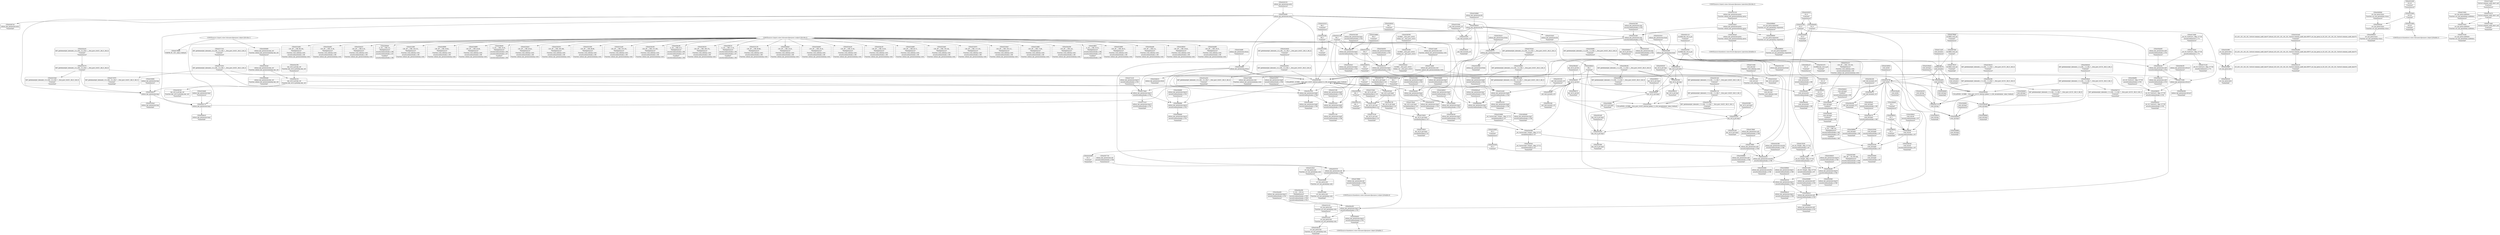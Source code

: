 digraph {
	CE0x454cac0 [shape=record,shape=Mrecord,label="{CE0x454cac0|i64*_getelementptr_inbounds_(_6_x_i64_,_6_x_i64_*___llvm_gcov_ctr421,_i64_0,_i64_0)|*Constant*|*SummSource*}"]
	CE0x45556a0 [shape=record,shape=Mrecord,label="{CE0x45556a0|128:_i8*,_:_CRE_104,112_|*MultipleSource*|Function::cred_sid&Arg::cred::|security/selinux/hooks.c,196|Function::selinux_key_permission&Arg::cred::}"]
	CE0x456ac30 [shape=record,shape=Mrecord,label="{CE0x456ac30|selinux_key_permission:call3|security/selinux/hooks.c,5791|*SummSink*}"]
	CE0x455c970 [shape=record,shape=Mrecord,label="{CE0x455c970|selinux_key_permission:tmp8|security/selinux/hooks.c,5786|*SummSource*}"]
	CE0x457acf0 [shape=record,shape=Mrecord,label="{CE0x457acf0|cred_sid:entry|*SummSource*}"]
	CE0x45757a0 [shape=record,shape=Mrecord,label="{CE0x45757a0|i64*_getelementptr_inbounds_(_6_x_i64_,_6_x_i64_*___llvm_gcov_ctr421,_i64_0,_i64_5)|*Constant*|*SummSource*}"]
	CE0x4592f40 [shape=record,shape=Mrecord,label="{CE0x4592f40|key_ref_to_ptr:tmp}"]
	CE0x4534dd0 [shape=record,shape=Mrecord,label="{CE0x4534dd0|selinux_key_permission:tmp1|*SummSource*}"]
	CE0x45923d0 [shape=record,shape=Mrecord,label="{CE0x45923d0|_call_void_mcount()_#3|*SummSink*}"]
	CE0x4569340 [shape=record,shape=Mrecord,label="{CE0x4569340|avc_has_perm:tclass|Function::avc_has_perm&Arg::tclass::}"]
	CE0x4575be0 [shape=record,shape=Mrecord,label="{CE0x4575be0|selinux_key_permission:tmp13|security/selinux/hooks.c,5792}"]
	CE0x4574af0 [shape=record,shape=Mrecord,label="{CE0x4574af0|%struct.common_audit_data*_null|*Constant*|*SummSink*}"]
	CE0x457d2f0 [shape=record,shape=Mrecord,label="{CE0x457d2f0|_ret_i32_%tmp6,_!dbg_!27716|security/selinux/hooks.c,197|*SummSink*}"]
	CE0x4554f60 [shape=record,shape=Mrecord,label="{CE0x4554f60|128:_i8*,_:_CRE_72,80_|*MultipleSource*|Function::cred_sid&Arg::cred::|security/selinux/hooks.c,196|Function::selinux_key_permission&Arg::cred::}"]
	CE0x4544e00 [shape=record,shape=Mrecord,label="{CE0x4544e00|i32_0|*Constant*|*SummSink*}"]
	CE0x456ea10 [shape=record,shape=Mrecord,label="{CE0x456ea10|i32_22|*Constant*|*SummSource*}"]
	CE0x456b9f0 [shape=record,shape=Mrecord,label="{CE0x456b9f0|selinux_key_permission:tmp14|security/selinux/hooks.c,5792|*SummSource*}"]
	CE0x4564550 [shape=record,shape=Mrecord,label="{CE0x4564550|key_ref_to_ptr:entry}"]
	CE0x457f660 [shape=record,shape=Mrecord,label="{CE0x457f660|selinux_key_permission:call1|security/selinux/hooks.c,5788}"]
	CE0x457c040 [shape=record,shape=Mrecord,label="{CE0x457c040|cred_sid:cred|Function::cred_sid&Arg::cred::|*SummSource*}"]
	CE0x453fb70 [shape=record,shape=Mrecord,label="{CE0x453fb70|selinux_key_permission:tmp2|security/selinux/hooks.c,5783}"]
	CE0x45342e0 [shape=record,shape=Mrecord,label="{CE0x45342e0|key_ref_to_ptr:entry|*SummSink*}"]
	CE0x4564fd0 [shape=record,shape=Mrecord,label="{CE0x4564fd0|i64*_getelementptr_inbounds_(_2_x_i64_,_2_x_i64_*___llvm_gcov_ctr422,_i64_0,_i64_0)|*Constant*|*SummSource*}"]
	CE0x456a5a0 [shape=record,shape=Mrecord,label="{CE0x456a5a0|selinux_key_permission:call3|security/selinux/hooks.c,5791}"]
	CE0x454e290 [shape=record,shape=Mrecord,label="{CE0x454e290|128:_i8*,_:_CRE_4,8_|*MultipleSource*|Function::cred_sid&Arg::cred::|security/selinux/hooks.c,196|Function::selinux_key_permission&Arg::cred::}"]
	CE0x45489c0 [shape=record,shape=Mrecord,label="{CE0x45489c0|selinux_key_permission:tmp5|security/selinux/hooks.c,5783|*SummSource*}"]
	CE0x456b980 [shape=record,shape=Mrecord,label="{CE0x456b980|selinux_key_permission:tmp14|security/selinux/hooks.c,5792}"]
	CE0x454ffc0 [shape=record,shape=Mrecord,label="{CE0x454ffc0|4:_i32,_:_CRE_20,24_|*MultipleSource*|security/selinux/hooks.c,196|security/selinux/hooks.c,197|*LoadInst*|security/selinux/hooks.c,196}"]
	CE0x454c220 [shape=record,shape=Mrecord,label="{CE0x454c220|key_ref_to_ptr:key_ref|Function::key_ref_to_ptr&Arg::key_ref::}"]
	CE0x45693b0 [shape=record,shape=Mrecord,label="{CE0x45693b0|avc_has_perm:tclass|Function::avc_has_perm&Arg::tclass::|*SummSource*}"]
	CE0x4552bb0 [shape=record,shape=Mrecord,label="{CE0x4552bb0|i16_43|*Constant*}"]
	CE0x45596a0 [shape=record,shape=Mrecord,label="{CE0x45596a0|i64*_getelementptr_inbounds_(_2_x_i64_,_2_x_i64_*___llvm_gcov_ctr131,_i64_0,_i64_1)|*Constant*}"]
	CE0x4552d00 [shape=record,shape=Mrecord,label="{CE0x4552d00|i16_43|*Constant*|*SummSink*}"]
	CE0x4542f50 [shape=record,shape=Mrecord,label="{CE0x4542f50|GLOBAL:key_ref_to_ptr|*Constant*}"]
	"CONST[source:1(input),value:2(dynamic)][purpose:{subject}][SrcIdx:3]"
	CE0x4541f40 [shape=record,shape=Mrecord,label="{CE0x4541f40|i32_0|*Constant*}"]
	CE0x455d060 [shape=record,shape=Mrecord,label="{CE0x455d060|i32_5|*Constant*|*SummSource*}"]
	CE0x4548540 [shape=record,shape=Mrecord,label="{CE0x4548540|cred_sid:sid|security/selinux/hooks.c,197|*SummSink*}"]
	CE0x4554860 [shape=record,shape=Mrecord,label="{CE0x4554860|128:_i8*,_:_CRE_48,52_|*MultipleSource*|Function::cred_sid&Arg::cred::|security/selinux/hooks.c,196|Function::selinux_key_permission&Arg::cred::}"]
	CE0x4546a80 [shape=record,shape=Mrecord,label="{CE0x4546a80|selinux_key_permission:tmp10|security/selinux/hooks.c,5789}"]
	CE0x453fac0 [shape=record,shape=Mrecord,label="{CE0x453fac0|selinux_key_permission:perm|Function::selinux_key_permission&Arg::perm::}"]
	CE0x456ea80 [shape=record,shape=Mrecord,label="{CE0x456ea80|128:_i8*,_:_CRE_0,4_|*MultipleSource*|Function::cred_sid&Arg::cred::|security/selinux/hooks.c,196|Function::selinux_key_permission&Arg::cred::}"]
	CE0x4542ba0 [shape=record,shape=Mrecord,label="{CE0x4542ba0|GLOBAL:__llvm_gcov_ctr421|Global_var:__llvm_gcov_ctr421|*SummSink*}"]
	CE0x45422b0 [shape=record,shape=Mrecord,label="{CE0x45422b0|selinux_key_permission:cmp|security/selinux/hooks.c,5783|*SummSource*}"]
	CE0x4542360 [shape=record,shape=Mrecord,label="{CE0x4542360|COLLAPSED:_GCMRE___llvm_gcov_ctr421_internal_global_6_x_i64_zeroinitializer:_elem_0:default:}"]
	CE0x454f020 [shape=record,shape=Mrecord,label="{CE0x454f020|128:_i8*,_:_CRE_36,40_|*MultipleSource*|Function::cred_sid&Arg::cred::|security/selinux/hooks.c,196|Function::selinux_key_permission&Arg::cred::}"]
	CE0x454ed90 [shape=record,shape=Mrecord,label="{CE0x454ed90|128:_i8*,_:_CRE_28,32_|*MultipleSource*|Function::cred_sid&Arg::cred::|security/selinux/hooks.c,196|Function::selinux_key_permission&Arg::cred::}"]
	CE0x4575320 [shape=record,shape=Mrecord,label="{CE0x4575320|i64*_getelementptr_inbounds_(_6_x_i64_,_6_x_i64_*___llvm_gcov_ctr421,_i64_0,_i64_5)|*Constant*}"]
	CE0x456d4b0 [shape=record,shape=Mrecord,label="{CE0x456d4b0|cred_sid:tmp1|*SummSink*}"]
	CE0x45554d0 [shape=record,shape=Mrecord,label="{CE0x45554d0|128:_i8*,_:_CRE_96,104_|*MultipleSource*|Function::cred_sid&Arg::cred::|security/selinux/hooks.c,196|Function::selinux_key_permission&Arg::cred::}"]
	CE0x4547de0 [shape=record,shape=Mrecord,label="{CE0x4547de0|i64*_getelementptr_inbounds_(_6_x_i64_,_6_x_i64_*___llvm_gcov_ctr421,_i64_0,_i64_0)|*Constant*|*SummSink*}"]
	CE0x4569850 [shape=record,shape=Mrecord,label="{CE0x4569850|avc_has_perm:requested|Function::avc_has_perm&Arg::requested::|*SummSink*}"]
	CE0x4545580 [shape=record,shape=Mrecord,label="{CE0x4545580|selinux_key_permission:security|security/selinux/hooks.c,5789|*SummSource*}"]
	CE0x4570820 [shape=record,shape=Mrecord,label="{CE0x4570820|key_ref_to_ptr:tmp5|include/linux/key.h,116|*SummSink*}"]
	CE0x4535570 [shape=record,shape=Mrecord,label="{CE0x4535570|i64*_getelementptr_inbounds_(_6_x_i64_,_6_x_i64_*___llvm_gcov_ctr421,_i64_0,_i64_0)|*Constant*}"]
	CE0x454e410 [shape=record,shape=Mrecord,label="{CE0x454e410|128:_i8*,_:_CRE_8,16_|*MultipleSource*|Function::cred_sid&Arg::cred::|security/selinux/hooks.c,196|Function::selinux_key_permission&Arg::cred::}"]
	CE0x458fc80 [shape=record,shape=Mrecord,label="{CE0x458fc80|4:_i32,_:_CRE_0,4_|*MultipleSource*|security/selinux/hooks.c,196|security/selinux/hooks.c,197|*LoadInst*|security/selinux/hooks.c,196}"]
	CE0x45920a0 [shape=record,shape=Mrecord,label="{CE0x45920a0|_call_void_mcount()_#3}"]
	CE0x457c0b0 [shape=record,shape=Mrecord,label="{CE0x457c0b0|cred_sid:cred|Function::cred_sid&Arg::cred::|*SummSink*}"]
	CE0x45750d0 [shape=record,shape=Mrecord,label="{CE0x45750d0|_ret_i32_%retval.0,_!dbg_!27728|security/selinux/avc.c,775|*SummSource*}"]
	CE0x45676e0 [shape=record,shape=Mrecord,label="{CE0x45676e0|GLOBAL:cred_sid|*Constant*}"]
	CE0x4556ad0 [shape=record,shape=Mrecord,label="{CE0x4556ad0|cred_sid:bb|*SummSink*}"]
	CE0x455d160 [shape=record,shape=Mrecord,label="{CE0x455d160|i32_5|*Constant*}"]
	CE0x45424c0 [shape=record,shape=Mrecord,label="{CE0x45424c0|selinux_key_permission:cmp|security/selinux/hooks.c,5783|*SummSink*}"]
	CE0x4555c10 [shape=record,shape=Mrecord,label="{CE0x4555c10|128:_i8*,_:_CRE_128,136_|*MultipleSource*|Function::cred_sid&Arg::cred::|security/selinux/hooks.c,196|Function::selinux_key_permission&Arg::cred::}"]
	"CONST[source:0(mediator),value:0(static)][purpose:{operation}][SnkIdx:3]"
	CE0x4590d70 [shape=record,shape=Mrecord,label="{CE0x4590d70|i64*_getelementptr_inbounds_(_2_x_i64_,_2_x_i64_*___llvm_gcov_ctr422,_i64_0,_i64_0)|*Constant*|*SummSink*}"]
	CE0x4569a10 [shape=record,shape=Mrecord,label="{CE0x4569a10|selinux_key_permission:tmp11|security/selinux/hooks.c,5789|*SummSink*}"]
	CE0x4570340 [shape=record,shape=Mrecord,label="{CE0x4570340|key_ref_to_ptr:and|include/linux/key.h,116}"]
	CE0x4569420 [shape=record,shape=Mrecord,label="{CE0x4569420|avc_has_perm:tclass|Function::avc_has_perm&Arg::tclass::|*SummSink*}"]
	CE0x458e6f0 [shape=record,shape=Mrecord,label="{CE0x458e6f0|cred_sid:tmp4|*LoadInst*|security/selinux/hooks.c,196}"]
	CE0x456f420 [shape=record,shape=Mrecord,label="{CE0x456f420|cred_sid:tmp|*SummSink*}"]
	"CONST[source:1(input),value:2(dynamic)][purpose:{object}][SrcIdx:1]"
	CE0x457f530 [shape=record,shape=Mrecord,label="{CE0x457f530|_ret_i32_%tmp6,_!dbg_!27716|security/selinux/hooks.c,197|*SummSource*}"]
	CE0x456ce80 [shape=record,shape=Mrecord,label="{CE0x456ce80|cred_sid:tmp1}"]
	CE0x4550400 [shape=record,shape=Mrecord,label="{CE0x4550400|cred_sid:tmp6|security/selinux/hooks.c,197|*SummSink*}"]
	CE0x45407a0 [shape=record,shape=Mrecord,label="{CE0x45407a0|selinux_key_permission:entry|*SummSink*}"]
	CE0x457add0 [shape=record,shape=Mrecord,label="{CE0x457add0|selinux_key_permission:cred|Function::selinux_key_permission&Arg::cred::}"]
	CE0x45343a0 [shape=record,shape=Mrecord,label="{CE0x45343a0|selinux_key_permission:key_ref|Function::selinux_key_permission&Arg::key_ref::}"]
	CE0x4545ae0 [shape=record,shape=Mrecord,label="{CE0x4545ae0|i32_(i32,_i32,_i16,_i32,_%struct.common_audit_data*)*_bitcast_(i32_(i32,_i32,_i16,_i32,_%struct.common_audit_data.495*)*_avc_has_perm_to_i32_(i32,_i32,_i16,_i32,_%struct.common_audit_data*)*)|*Constant*|*SummSource*}"]
	CE0x4555fb0 [shape=record,shape=Mrecord,label="{CE0x4555fb0|128:_i8*,_:_CRE_144,152_|*MultipleSource*|Function::cred_sid&Arg::cred::|security/selinux/hooks.c,196|Function::selinux_key_permission&Arg::cred::}"]
	CE0x4569fe0 [shape=record,shape=Mrecord,label="{CE0x4569fe0|selinux_key_permission:sid2|security/selinux/hooks.c,5791|*SummSink*}"]
	CE0x4590b70 [shape=record,shape=Mrecord,label="{CE0x4590b70|key_ref_to_ptr:bb|*SummSink*}"]
	CE0x454f090 [shape=record,shape=Mrecord,label="{CE0x454f090|128:_i8*,_:_CRE_56,64_|*MultipleSource*|Function::cred_sid&Arg::cred::|security/selinux/hooks.c,196|Function::selinux_key_permission&Arg::cred::}"]
	CE0x591a620 [shape=record,shape=Mrecord,label="{CE0x591a620|i64*_getelementptr_inbounds_(_6_x_i64_,_6_x_i64_*___llvm_gcov_ctr421,_i64_0,_i64_4)|*Constant*|*SummSink*}"]
	CE0x45354c0 [shape=record,shape=Mrecord,label="{CE0x45354c0|selinux_key_permission:bb|*SummSink*}"]
	CE0x4591590 [shape=record,shape=Mrecord,label="{CE0x4591590|i64*_getelementptr_inbounds_(_2_x_i64_,_2_x_i64_*___llvm_gcov_ctr422,_i64_0,_i64_1)|*Constant*|*SummSink*}"]
	CE0x45594e0 [shape=record,shape=Mrecord,label="{CE0x45594e0|cred_sid:tmp1|*SummSource*}"]
	CE0x4579b70 [shape=record,shape=Mrecord,label="{CE0x4579b70|GLOBAL:cred_sid|*Constant*|*SummSink*}"]
	CE0x4567670 [shape=record,shape=Mrecord,label="{CE0x4567670|selinux_key_permission:call|security/selinux/hooks.c,5786}"]
	CE0x4534b10 [shape=record,shape=Mrecord,label="{CE0x4534b10|selinux_key_permission:tmp}"]
	CE0x4540aa0 [shape=record,shape=Mrecord,label="{CE0x4540aa0|selinux_key_permission:perm|Function::selinux_key_permission&Arg::perm::|*SummSink*}"]
	CE0x4569600 [shape=record,shape=Mrecord,label="{CE0x4569600|avc_has_perm:requested|Function::avc_has_perm&Arg::requested::}"]
	CE0x4554690 [shape=record,shape=Mrecord,label="{CE0x4554690|128:_i8*,_:_CRE_44,48_|*MultipleSource*|Function::cred_sid&Arg::cred::|security/selinux/hooks.c,196|Function::selinux_key_permission&Arg::cred::}"]
	CE0x4551d70 [shape=record,shape=Mrecord,label="{CE0x4551d70|i64_0|*Constant*}"]
	CE0x45528c0 [shape=record,shape=Mrecord,label="{CE0x45528c0|avc_has_perm:ssid|Function::avc_has_perm&Arg::ssid::|*SummSource*}"]
	CE0x454c0b0 [shape=record,shape=Mrecord,label="{CE0x454c0b0|_ret_%struct.key*_%tmp5,_!dbg_!27715|include/linux/key.h,116}"]
	CE0x456a400 [shape=record,shape=Mrecord,label="{CE0x456a400|selinux_key_permission:tmp12|security/selinux/hooks.c,5791|*SummSource*}"]
	CE0x454fe40 [shape=record,shape=Mrecord,label="{CE0x454fe40|4:_i32,_:_CRE_16,20_|*MultipleSource*|security/selinux/hooks.c,196|security/selinux/hooks.c,197|*LoadInst*|security/selinux/hooks.c,196}"]
	CE0x454e570 [shape=record,shape=Mrecord,label="{CE0x454e570|cred_sid:tmp5|security/selinux/hooks.c,196}"]
	CE0x4552c90 [shape=record,shape=Mrecord,label="{CE0x4552c90|i16_43|*Constant*|*SummSource*}"]
	CE0x457f6d0 [shape=record,shape=Mrecord,label="{CE0x457f6d0|selinux_key_permission:call1|security/selinux/hooks.c,5788|*SummSource*}"]
	CE0x4570bd0 [shape=record,shape=Mrecord,label="{CE0x4570bd0|VOIDTB_TE:_CE2:_elem_0:default:}"]
	CE0x4561d70 [shape=record,shape=Mrecord,label="{CE0x4561d70|GLOBAL:key_ref_to_ptr|*Constant*|*SummSink*}"]
	CE0x4546b50 [shape=record,shape=Mrecord,label="{CE0x4546b50|selinux_key_permission:tmp10|security/selinux/hooks.c,5789|*SummSource*}"]
	CE0x4541ff0 [shape=record,shape=Mrecord,label="{CE0x4541ff0|selinux_key_permission:if.end}"]
	CE0x453c440 [shape=record,shape=Mrecord,label="{CE0x453c440|selinux_key_permission:tmp6|security/selinux/hooks.c,5784}"]
	CE0x45927f0 [shape=record,shape=Mrecord,label="{CE0x45927f0|key_ref_to_ptr:tmp4|include/linux/key.h,116|*SummSink*}"]
	CE0x4591f90 [shape=record,shape=Mrecord,label="{CE0x4591f90|key_ref_to_ptr:tmp3|*SummSink*}"]
	CE0x454dbf0 [shape=record,shape=Mrecord,label="{CE0x454dbf0|selinux_key_permission:tmp3|security/selinux/hooks.c,5783|*SummSink*}"]
	CE0x456bbb0 [shape=record,shape=Mrecord,label="{CE0x456bbb0|selinux_key_permission:tmp14|security/selinux/hooks.c,5792|*SummSink*}"]
	CE0x456e340 [shape=record,shape=Mrecord,label="{CE0x456e340|_call_void_mcount()_#3|*SummSink*}"]
	CE0x45442b0 [shape=record,shape=Mrecord,label="{CE0x45442b0|COLLAPSED:_GCMRE___llvm_gcov_ctr131_internal_global_2_x_i64_zeroinitializer:_elem_0:default:}"]
	CE0x4556790 [shape=record,shape=Mrecord,label="{CE0x4556790|cred_sid:bb}"]
	CE0x4556350 [shape=record,shape=Mrecord,label="{CE0x4556350|128:_i8*,_:_CRE_160,168_|*MultipleSource*|Function::cred_sid&Arg::cred::|security/selinux/hooks.c,196|Function::selinux_key_permission&Arg::cred::}"]
	CE0x4545940 [shape=record,shape=Mrecord,label="{CE0x4545940|selinux_key_permission:tmp10|security/selinux/hooks.c,5789|*SummSink*}"]
	CE0x4535360 [shape=record,shape=Mrecord,label="{CE0x4535360|_call_void_mcount()_#3|*SummSource*}"]
	CE0x4575970 [shape=record,shape=Mrecord,label="{CE0x4575970|i64*_getelementptr_inbounds_(_6_x_i64_,_6_x_i64_*___llvm_gcov_ctr421,_i64_0,_i64_5)|*Constant*|*SummSink*}"]
	CE0x4591ef0 [shape=record,shape=Mrecord,label="{CE0x4591ef0|key_ref_to_ptr:tmp3|*SummSource*}"]
	CE0x4552e70 [shape=record,shape=Mrecord,label="{CE0x4552e70|%struct.common_audit_data*_null|*Constant*}"]
	CE0x4575c50 [shape=record,shape=Mrecord,label="{CE0x4575c50|selinux_key_permission:tmp13|security/selinux/hooks.c,5792|*SummSource*}"]
	CE0x4544110 [shape=record,shape=Mrecord,label="{CE0x4544110|i64*_getelementptr_inbounds_(_2_x_i64_,_2_x_i64_*___llvm_gcov_ctr131,_i64_0,_i64_0)|*Constant*|*SummSink*}"]
	CE0x456d5e0 [shape=record,shape=Mrecord,label="{CE0x456d5e0|i64*_getelementptr_inbounds_(_2_x_i64_,_2_x_i64_*___llvm_gcov_ctr131,_i64_0,_i64_1)|*Constant*|*SummSource*}"]
	CE0x453fa10 [shape=record,shape=Mrecord,label="{CE0x453fa10|selinux_key_permission:if.then|*SummSource*}"]
	CE0x4567750 [shape=record,shape=Mrecord,label="{CE0x4567750|selinux_key_permission:call|security/selinux/hooks.c,5786|*SummSource*}"]
	CE0x45544c0 [shape=record,shape=Mrecord,label="{CE0x45544c0|128:_i8*,_:_CRE_40,44_|*MultipleSource*|Function::cred_sid&Arg::cred::|security/selinux/hooks.c,196|Function::selinux_key_permission&Arg::cred::}"]
	CE0x4552c20 [shape=record,shape=Mrecord,label="{CE0x4552c20|avc_has_perm:tsid|Function::avc_has_perm&Arg::tsid::|*SummSource*}"]
	CE0x458f5a0 [shape=record,shape=Mrecord,label="{CE0x458f5a0|cred_sid:tmp5|security/selinux/hooks.c,196|*SummSource*}"]
	CE0x4550300 [shape=record,shape=Mrecord,label="{CE0x4550300|cred_sid:tmp6|security/selinux/hooks.c,197|*SummSource*}"]
	CE0x458ea90 [shape=record,shape=Mrecord,label="{CE0x458ea90|cred_sid:tmp4|*LoadInst*|security/selinux/hooks.c,196|*SummSink*}"]
	CE0x4542620 [shape=record,shape=Mrecord,label="{CE0x4542620|i32_0|*Constant*|*SummSource*}"]
	CE0x454dc60 [shape=record,shape=Mrecord,label="{CE0x454dc60|selinux_key_permission:tmp4|security/selinux/hooks.c,5783}"]
	CE0x456ddc0 [shape=record,shape=Mrecord,label="{CE0x456ddc0|cred_sid:tmp3}"]
	CE0x4545480 [shape=record,shape=Mrecord,label="{CE0x4545480|i32_5|*Constant*|*SummSink*}"]
	CE0x456db40 [shape=record,shape=Mrecord,label="{CE0x456db40|cred_sid:tmp2|*SummSource*}"]
	CE0x4545bf0 [shape=record,shape=Mrecord,label="{CE0x4545bf0|avc_has_perm:entry}"]
	CE0x4540e10 [shape=record,shape=Mrecord,label="{CE0x4540e10|selinux_key_permission:tmp1|*SummSink*}"]
	CE0x456d1f0 [shape=record,shape=Mrecord,label="{CE0x456d1f0|selinux_key_permission:retval.0|*SummSource*}"]
	CE0x456eaf0 [shape=record,shape=Mrecord,label="{CE0x456eaf0|cred_sid:security|security/selinux/hooks.c,196}"]
	CE0x456ad60 [shape=record,shape=Mrecord,label="{CE0x456ad60|i32_(i32,_i32,_i16,_i32,_%struct.common_audit_data*)*_bitcast_(i32_(i32,_i32,_i16,_i32,_%struct.common_audit_data.495*)*_avc_has_perm_to_i32_(i32,_i32,_i16,_i32,_%struct.common_audit_data*)*)|*Constant*}"]
	CE0x458e8c0 [shape=record,shape=Mrecord,label="{CE0x458e8c0|cred_sid:tmp4|*LoadInst*|security/selinux/hooks.c,196|*SummSource*}"]
	CE0x454d250 [shape=record,shape=Mrecord,label="{CE0x454d250|selinux_key_permission:tmp4|security/selinux/hooks.c,5783|*SummSink*}"]
	CE0x5bf44d0 [shape=record,shape=Mrecord,label="{CE0x5bf44d0|selinux_key_permission:tmp7|security/selinux/hooks.c,5784|*SummSink*}"]
	CE0x453c520 [shape=record,shape=Mrecord,label="{CE0x453c520|selinux_key_permission:tmp6|security/selinux/hooks.c,5784|*SummSink*}"]
	CE0x45412e0 [shape=record,shape=Mrecord,label="{CE0x45412e0|i64_1|*Constant*}"]
	CE0x4578960 [shape=record,shape=Mrecord,label="{CE0x4578960|selinux_key_permission:call|security/selinux/hooks.c,5786|*SummSink*}"]
	CE0x45913e0 [shape=record,shape=Mrecord,label="{CE0x45913e0|i64*_getelementptr_inbounds_(_2_x_i64_,_2_x_i64_*___llvm_gcov_ctr422,_i64_0,_i64_1)|*Constant*|*SummSource*}"]
	CE0x456d710 [shape=record,shape=Mrecord,label="{CE0x456d710|i64*_getelementptr_inbounds_(_2_x_i64_,_2_x_i64_*___llvm_gcov_ctr131,_i64_0,_i64_1)|*Constant*|*SummSink*}"]
	CE0x4545410 [shape=record,shape=Mrecord,label="{CE0x4545410|selinux_key_permission:security|security/selinux/hooks.c,5789}"]
	CE0x4591990 [shape=record,shape=Mrecord,label="{CE0x4591990|key_ref_to_ptr:tmp2|*SummSource*}"]
	CE0x4569df0 [shape=record,shape=Mrecord,label="{CE0x4569df0|selinux_key_permission:sid2|security/selinux/hooks.c,5791|*SummSource*}"]
	CE0x4555300 [shape=record,shape=Mrecord,label="{CE0x4555300|128:_i8*,_:_CRE_88,89_|*MultipleSource*|Function::cred_sid&Arg::cred::|security/selinux/hooks.c,196|Function::selinux_key_permission&Arg::cred::}"]
	CE0x453ddf0 [shape=record,shape=Mrecord,label="{CE0x453ddf0|selinux_key_permission:return|*SummSource*}"]
	CE0x4592fb0 [shape=record,shape=Mrecord,label="{CE0x4592fb0|COLLAPSED:_GCMRE___llvm_gcov_ctr422_internal_global_2_x_i64_zeroinitializer:_elem_0:default:}"]
	CE0x453fe30 [shape=record,shape=Mrecord,label="{CE0x453fe30|_call_void_mcount()_#3|*SummSink*}"]
	CE0x4552a20 [shape=record,shape=Mrecord,label="{CE0x4552a20|avc_has_perm:tsid|Function::avc_has_perm&Arg::tsid::}"]
	CE0x456ebe0 [shape=record,shape=Mrecord,label="{CE0x456ebe0|cred_sid:security|security/selinux/hooks.c,196|*SummSource*}"]
	CE0x45765a0 [shape=record,shape=Mrecord,label="{CE0x45765a0|i64*_getelementptr_inbounds_(_6_x_i64_,_6_x_i64_*___llvm_gcov_ctr421,_i64_0,_i64_3)|*Constant*|*SummSource*}"]
	CE0x4555a40 [shape=record,shape=Mrecord,label="{CE0x4555a40|128:_i8*,_:_CRE_120,128_|*MultipleSource*|Function::cred_sid&Arg::cred::|security/selinux/hooks.c,196|Function::selinux_key_permission&Arg::cred::}"]
	CE0x4540170 [shape=record,shape=Mrecord,label="{CE0x4540170|selinux_key_permission:if.then}"]
	CE0x4590a00 [shape=record,shape=Mrecord,label="{CE0x4590a00|key_ref_to_ptr:bb|*SummSource*}"]
	CE0x455a540 [shape=record,shape=Mrecord,label="{CE0x455a540|i64*_getelementptr_inbounds_(_6_x_i64_,_6_x_i64_*___llvm_gcov_ctr421,_i64_0,_i64_3)|*Constant*|*SummSink*}"]
	CE0x4552fe0 [shape=record,shape=Mrecord,label="{CE0x4552fe0|selinux_key_permission:tmp4|security/selinux/hooks.c,5783|*SummSource*}"]
	CE0x4545a70 [shape=record,shape=Mrecord,label="{CE0x4545a70|i32_(i32,_i32,_i16,_i32,_%struct.common_audit_data*)*_bitcast_(i32_(i32,_i32,_i16,_i32,_%struct.common_audit_data.495*)*_avc_has_perm_to_i32_(i32,_i32,_i16,_i32,_%struct.common_audit_data*)*)|*Constant*|*SummSink*}"]
	CE0x4567b60 [shape=record,shape=Mrecord,label="{CE0x4567b60|200:_i8*,_:_CR_200,208_|*MultipleSource*|security/selinux/hooks.c,5788|security/selinux/hooks.c,5789}"]
	CE0x4556180 [shape=record,shape=Mrecord,label="{CE0x4556180|128:_i8*,_:_CRE_152,160_|*MultipleSource*|Function::cred_sid&Arg::cred::|security/selinux/hooks.c,196|Function::selinux_key_permission&Arg::cred::}"]
	CE0x456a280 [shape=record,shape=Mrecord,label="{CE0x456a280|0:_i32,_:_CR_0,4_|*MultipleSource*|security/selinux/hooks.c,5789|security/selinux/hooks.c,5789|security/selinux/hooks.c,5791}"]
	CE0x3e2e0a0 [shape=record,shape=Mrecord,label="{CE0x3e2e0a0|i64*_getelementptr_inbounds_(_6_x_i64_,_6_x_i64_*___llvm_gcov_ctr421,_i64_0,_i64_4)|*Constant*|*SummSource*}"]
	CE0x4560460 [shape=record,shape=Mrecord,label="{CE0x4560460|selinux_key_permission:key_ref|Function::selinux_key_permission&Arg::key_ref::|*SummSource*}"]
	CE0x4590ea0 [shape=record,shape=Mrecord,label="{CE0x4590ea0|key_ref_to_ptr:tmp1}"]
	CE0x4547c90 [shape=record,shape=Mrecord,label="{CE0x4547c90|selinux_key_permission:tmp9|security/selinux/hooks.c,5786|*SummSource*}"]
	CE0x4593020 [shape=record,shape=Mrecord,label="{CE0x4593020|key_ref_to_ptr:tmp|*SummSource*}"]
	CE0x454f1b0 [shape=record,shape=Mrecord,label="{CE0x454f1b0|_ret_%struct.key*_%tmp5,_!dbg_!27715|include/linux/key.h,116|*SummSink*}"]
	CE0x458ec90 [shape=record,shape=Mrecord,label="{CE0x458ec90|4:_i32,_:_CRE_8,12_|*MultipleSource*|security/selinux/hooks.c,196|security/selinux/hooks.c,197|*LoadInst*|security/selinux/hooks.c,196}"]
	CE0x458fdc0 [shape=record,shape=Mrecord,label="{CE0x458fdc0|cred_sid:sid|security/selinux/hooks.c,197|*SummSource*}"]
	"CONST[source:0(mediator),value:2(dynamic)][purpose:{object}][SnkIdx:1]"
	CE0x457ad60 [shape=record,shape=Mrecord,label="{CE0x457ad60|cred_sid:entry|*SummSink*}"]
	CE0x4592900 [shape=record,shape=Mrecord,label="{CE0x4592900|i64_-2|*Constant*}"]
	CE0x4574a80 [shape=record,shape=Mrecord,label="{CE0x4574a80|%struct.common_audit_data*_null|*Constant*|*SummSource*}"]
	CE0x4551100 [shape=record,shape=Mrecord,label="{CE0x4551100|selinux_key_permission:tmp9|security/selinux/hooks.c,5786|*SummSink*}"]
	CE0x457bf60 [shape=record,shape=Mrecord,label="{CE0x457bf60|selinux_key_permission:cred|Function::selinux_key_permission&Arg::cred::|*SummSink*}"]
	CE0x455fd40 [shape=record,shape=Mrecord,label="{CE0x455fd40|avc_has_perm:ssid|Function::avc_has_perm&Arg::ssid::}"]
	CE0x45646c0 [shape=record,shape=Mrecord,label="{CE0x45646c0|key_ref_to_ptr:entry|*SummSource*}"]
	CE0x458f6b0 [shape=record,shape=Mrecord,label="{CE0x458f6b0|cred_sid:tmp5|security/selinux/hooks.c,196|*SummSink*}"]
	CE0x4542c10 [shape=record,shape=Mrecord,label="{CE0x4542c10|selinux_key_permission:tmp3|security/selinux/hooks.c,5783}"]
	CE0x4556950 [shape=record,shape=Mrecord,label="{CE0x4556950|cred_sid:bb|*SummSource*}"]
	CE0x4556520 [shape=record,shape=Mrecord,label="{CE0x4556520|128:_i8*,_:_CRE_168,176_|*MultipleSource*|Function::cred_sid&Arg::cred::|security/selinux/hooks.c,196|Function::selinux_key_permission&Arg::cred::}"]
	CE0x4591120 [shape=record,shape=Mrecord,label="{CE0x4591120|i64*_getelementptr_inbounds_(_2_x_i64_,_2_x_i64_*___llvm_gcov_ctr422,_i64_0,_i64_1)|*Constant*}"]
	CE0x45696e0 [shape=record,shape=Mrecord,label="{CE0x45696e0|avc_has_perm:requested|Function::avc_has_perm&Arg::requested::|*SummSource*}"]
	CE0x458f220 [shape=record,shape=Mrecord,label="{CE0x458f220|4:_i32,_:_CRE_12,16_|*MultipleSource*|security/selinux/hooks.c,196|security/selinux/hooks.c,197|*LoadInst*|security/selinux/hooks.c,196}"]
	CE0x4574f30 [shape=record,shape=Mrecord,label="{CE0x4574f30|avc_has_perm:auditdata|Function::avc_has_perm&Arg::auditdata::|*SummSource*}"]
	CE0x64b0940 [shape=record,shape=Mrecord,label="{CE0x64b0940|selinux_key_permission:tmp7|security/selinux/hooks.c,5784}"]
	CE0x4540590 [shape=record,shape=Mrecord,label="{CE0x4540590|GLOBAL:__llvm_gcov_ctr421|Global_var:__llvm_gcov_ctr421|*SummSource*}"]
	CE0x4545660 [shape=record,shape=Mrecord,label="{CE0x4545660|selinux_key_permission:security|security/selinux/hooks.c,5789|*SummSink*}"]
	CE0x458fcf0 [shape=record,shape=Mrecord,label="{CE0x458fcf0|cred_sid:sid|security/selinux/hooks.c,197}"]
	CE0x591a700 [shape=record,shape=Mrecord,label="{CE0x591a700|selinux_key_permission:tmp8|security/selinux/hooks.c,5786}"]
	CE0x45604d0 [shape=record,shape=Mrecord,label="{CE0x45604d0|selinux_key_permission:key_ref|Function::selinux_key_permission&Arg::key_ref::|*SummSink*}"]
	CE0x4534880 [shape=record,shape=Mrecord,label="{CE0x4534880|i64_0|*Constant*|*SummSource*}"]
	CE0x4575cc0 [shape=record,shape=Mrecord,label="{CE0x4575cc0|selinux_key_permission:tmp13|security/selinux/hooks.c,5792|*SummSink*}"]
	CE0x4590f80 [shape=record,shape=Mrecord,label="{CE0x4590f80|key_ref_to_ptr:tmp1|*SummSink*}"]
	CE0x4555130 [shape=record,shape=Mrecord,label="{CE0x4555130|128:_i8*,_:_CRE_80,88_|*MultipleSource*|Function::cred_sid&Arg::cred::|security/selinux/hooks.c,196|Function::selinux_key_permission&Arg::cred::}"]
	CE0x45349b0 [shape=record,shape=Mrecord,label="{CE0x45349b0|selinux_key_permission:bb|*SummSource*}"]
	CE0x454e8a0 [shape=record,shape=Mrecord,label="{CE0x454e8a0|128:_i8*,_:_CRE_16,20_|*MultipleSource*|Function::cred_sid&Arg::cred::|security/selinux/hooks.c,196|Function::selinux_key_permission&Arg::cred::}"]
	CE0x454e030 [shape=record,shape=Mrecord,label="{CE0x454e030|selinux_key_permission:tmp3|security/selinux/hooks.c,5783|*SummSource*}"]
	CE0x454f140 [shape=record,shape=Mrecord,label="{CE0x454f140|key_ref_to_ptr:key_ref|Function::key_ref_to_ptr&Arg::key_ref::|*SummSink*}"]
	CE0x458fb20 [shape=record,shape=Mrecord,label="{CE0x458fb20|i32_1|*Constant*|*SummSink*}"]
	CE0x454eb00 [shape=record,shape=Mrecord,label="{CE0x454eb00|128:_i8*,_:_CRE_20,24_|*MultipleSource*|Function::cred_sid&Arg::cred::|security/selinux/hooks.c,196|Function::selinux_key_permission&Arg::cred::}"]
	CE0x4559d00 [shape=record,shape=Mrecord,label="{CE0x4559d00|selinux_key_permission:tmp5|security/selinux/hooks.c,5783}"]
	CE0x45703b0 [shape=record,shape=Mrecord,label="{CE0x45703b0|key_ref_to_ptr:and|include/linux/key.h,116|*SummSource*}"]
	CE0x456e070 [shape=record,shape=Mrecord,label="{CE0x456e070|_call_void_mcount()_#3}"]
	CE0x4545170 [shape=record,shape=Mrecord,label="{CE0x4545170|selinux_key_permission:tmp1}"]
	CE0x45400c0 [shape=record,shape=Mrecord,label="{CE0x45400c0|i64_1|*Constant*|*SummSource*}"]
	CE0x458fa90 [shape=record,shape=Mrecord,label="{CE0x458fa90|i32_1|*Constant*|*SummSource*}"]
	CE0x458f920 [shape=record,shape=Mrecord,label="{CE0x458f920|i32_1|*Constant*}"]
	CE0x456e2d0 [shape=record,shape=Mrecord,label="{CE0x456e2d0|_call_void_mcount()_#3|*SummSource*}"]
	CE0x4541910 [shape=record,shape=Mrecord,label="{CE0x4541910|selinux_key_permission:if.end|*SummSource*}"]
	CE0x45352b0 [shape=record,shape=Mrecord,label="{CE0x45352b0|GLOBAL:__llvm_gcov_ctr421|Global_var:__llvm_gcov_ctr421}"]
	CE0x454c290 [shape=record,shape=Mrecord,label="{CE0x454c290|key_ref_to_ptr:key_ref|Function::key_ref_to_ptr&Arg::key_ref::|*SummSource*}"]
	CE0x457bfd0 [shape=record,shape=Mrecord,label="{CE0x457bfd0|cred_sid:cred|Function::cred_sid&Arg::cred::}"]
	CE0x4580880 [shape=record,shape=Mrecord,label="{CE0x4580880|selinux_key_permission:call1|security/selinux/hooks.c,5788|*SummSink*}"]
	CE0x4561c10 [shape=record,shape=Mrecord,label="{CE0x4561c10|GLOBAL:key_ref_to_ptr|*Constant*|*SummSource*}"]
	CE0x456e400 [shape=record,shape=Mrecord,label="{CE0x456e400|i32_0|*Constant*}"]
	"CONST[source:0(mediator),value:2(dynamic)][purpose:{object}][SnkIdx:2]"
	CE0x4547b20 [shape=record,shape=Mrecord,label="{CE0x4547b20|selinux_key_permission:tmp9|security/selinux/hooks.c,5786}"]
	CE0x4554a30 [shape=record,shape=Mrecord,label="{CE0x4554a30|128:_i8*,_:_CRE_52,56_|*MultipleSource*|Function::cred_sid&Arg::cred::|security/selinux/hooks.c,196|Function::selinux_key_permission&Arg::cred::}"]
	"CONST[source:0(mediator),value:2(dynamic)][purpose:{subject}][SnkIdx:0]"
	CE0x454ec30 [shape=record,shape=Mrecord,label="{CE0x454ec30|128:_i8*,_:_CRE_24,28_|*MultipleSource*|Function::cred_sid&Arg::cred::|security/selinux/hooks.c,196|Function::selinux_key_permission&Arg::cred::}"]
	CE0x4540b50 [shape=record,shape=Mrecord,label="{CE0x4540b50|selinux_key_permission:bb}"]
	CE0x591a690 [shape=record,shape=Mrecord,label="{CE0x591a690|selinux_key_permission:tmp8|security/selinux/hooks.c,5786|*SummSink*}"]
	CE0x456c0c0 [shape=record,shape=Mrecord,label="{CE0x456c0c0|_ret_i32_%retval.0,_!dbg_!27729|security/selinux/hooks.c,5792|*SummSink*}"]
	CE0x4535150 [shape=record,shape=Mrecord,label="{CE0x4535150|selinux_key_permission:perm|Function::selinux_key_permission&Arg::perm::|*SummSource*}"]
	CE0x45706a0 [shape=record,shape=Mrecord,label="{CE0x45706a0|key_ref_to_ptr:tmp5|include/linux/key.h,116|*SummSource*}"]
	CE0x4592330 [shape=record,shape=Mrecord,label="{CE0x4592330|_call_void_mcount()_#3|*SummSource*}"]
	CE0x454b410 [shape=record,shape=Mrecord,label="{CE0x454b410|selinux_key_permission:return|*SummSink*}"]
	CE0x64b0aa0 [shape=record,shape=Mrecord,label="{CE0x64b0aa0|selinux_key_permission:tmp7|security/selinux/hooks.c,5784|*SummSource*}"]
	CE0x4550160 [shape=record,shape=Mrecord,label="{CE0x4550160|cred_sid:tmp6|security/selinux/hooks.c,197}"]
	CE0x45350a0 [shape=record,shape=Mrecord,label="{CE0x45350a0|selinux_key_permission:tmp|*SummSink*}"]
	CE0x4570630 [shape=record,shape=Mrecord,label="{CE0x4570630|key_ref_to_ptr:tmp5|include/linux/key.h,116}"]
	CE0x4541de0 [shape=record,shape=Mrecord,label="{CE0x4541de0|selinux_key_permission:cmp|security/selinux/hooks.c,5783}"]
	CE0x4553380 [shape=record,shape=Mrecord,label="{CE0x4553380|i64_2|*Constant*|*SummSink*}"]
	CE0x4550890 [shape=record,shape=Mrecord,label="{CE0x4550890|_ret_%struct.key*_%tmp5,_!dbg_!27715|include/linux/key.h,116|*SummSource*}"]
	CE0x4552960 [shape=record,shape=Mrecord,label="{CE0x4552960|avc_has_perm:ssid|Function::avc_has_perm&Arg::ssid::|*SummSink*}"]
	CE0x456c280 [shape=record,shape=Mrecord,label="{CE0x456c280|i64*_getelementptr_inbounds_(_2_x_i64_,_2_x_i64_*___llvm_gcov_ctr131,_i64_0,_i64_0)|*Constant*}"]
	CE0x4592c20 [shape=record,shape=Mrecord,label="{CE0x4592c20|i64_-2|*Constant*|*SummSink*}"]
	CE0x4541230 [shape=record,shape=Mrecord,label="{CE0x4541230|selinux_key_permission:if.end|*SummSink*}"]
	CE0x456dad0 [shape=record,shape=Mrecord,label="{CE0x456dad0|cred_sid:tmp2}"]
	CE0x454eef0 [shape=record,shape=Mrecord,label="{CE0x454eef0|128:_i8*,_:_CRE_32,36_|*MultipleSource*|Function::cred_sid&Arg::cred::|security/selinux/hooks.c,196|Function::selinux_key_permission&Arg::cred::}"]
	CE0x4575140 [shape=record,shape=Mrecord,label="{CE0x4575140|_ret_i32_%retval.0,_!dbg_!27728|security/selinux/avc.c,775|*SummSink*}"]
	CE0x4574c40 [shape=record,shape=Mrecord,label="{CE0x4574c40|avc_has_perm:auditdata|Function::avc_has_perm&Arg::auditdata::|*SummSink*}"]
	CE0x4546330 [shape=record,shape=Mrecord,label="{CE0x4546330|selinux_key_permission:tmp11|security/selinux/hooks.c,5789}"]
	CE0x455b480 [shape=record,shape=Mrecord,label="{CE0x455b480|selinux_key_permission:entry}"]
	CE0x455be80 [shape=record,shape=Mrecord,label="{CE0x455be80|i64*_getelementptr_inbounds_(_6_x_i64_,_6_x_i64_*___llvm_gcov_ctr421,_i64_0,_i64_3)|*Constant*}"]
	CE0x456dbb0 [shape=record,shape=Mrecord,label="{CE0x456dbb0|cred_sid:tmp2|*SummSink*}"]
	CE0x456e8a0 [shape=record,shape=Mrecord,label="{CE0x456e8a0|i32_22|*Constant*|*SummSink*}"]
	CE0x4591a00 [shape=record,shape=Mrecord,label="{CE0x4591a00|key_ref_to_ptr:tmp2|*SummSink*}"]
	CE0x456a8c0 [shape=record,shape=Mrecord,label="{CE0x456a8c0|selinux_key_permission:tmp12|security/selinux/hooks.c,5791|*SummSink*}"]
	CE0x456d390 [shape=record,shape=Mrecord,label="{CE0x456d390|selinux_key_permission:retval.0|*SummSink*}"]
	CE0x4556e10 [shape=record,shape=Mrecord,label="{CE0x4556e10|i64*_getelementptr_inbounds_(_2_x_i64_,_2_x_i64_*___llvm_gcov_ctr131,_i64_0,_i64_0)|*Constant*|*SummSource*}"]
	CE0x4554d60 [shape=record,shape=Mrecord,label="{CE0x4554d60|128:_i8*,_:_CRE_64,72_|*MultipleSource*|Function::cred_sid&Arg::cred::|security/selinux/hooks.c,196|Function::selinux_key_permission&Arg::cred::}"]
	CE0x4591920 [shape=record,shape=Mrecord,label="{CE0x4591920|key_ref_to_ptr:tmp2}"]
	CE0x457aed0 [shape=record,shape=Mrecord,label="{CE0x457aed0|selinux_key_permission:cred|Function::selinux_key_permission&Arg::cred::|*SummSource*}"]
	CE0x453d440 [shape=record,shape=Mrecord,label="{CE0x453d440|selinux_key_permission:return}"]
	"CONST[source:1(input),value:2(dynamic)][purpose:{operation}][SrcIdx:2]"
	CE0x456dfb0 [shape=record,shape=Mrecord,label="{CE0x456dfb0|cred_sid:tmp3|*SummSink*}"]
	CE0x4590e10 [shape=record,shape=Mrecord,label="{CE0x4590e10|key_ref_to_ptr:tmp|*SummSink*}"]
	CE0x45426d0 [shape=record,shape=Mrecord,label="{CE0x45426d0|selinux_key_permission:if.then|*SummSink*}"]
	CE0x4574ec0 [shape=record,shape=Mrecord,label="{CE0x4574ec0|avc_has_perm:auditdata|Function::avc_has_perm&Arg::auditdata::}"]
	CE0x4542410 [shape=record,shape=Mrecord,label="{CE0x4542410|i64_2|*Constant*|*SummSource*}"]
	CE0x456a2f0 [shape=record,shape=Mrecord,label="{CE0x456a2f0|selinux_key_permission:tmp12|security/selinux/hooks.c,5791}"]
	CE0x4569940 [shape=record,shape=Mrecord,label="{CE0x4569940|selinux_key_permission:tmp11|security/selinux/hooks.c,5789|*SummSource*}"]
	CE0x455dc20 [shape=record,shape=Mrecord,label="{CE0x455dc20|avc_has_perm:tsid|Function::avc_has_perm&Arg::tsid::|*SummSink*}"]
	CE0x45450c0 [shape=record,shape=Mrecord,label="{CE0x45450c0|selinux_key_permission:tmp2|security/selinux/hooks.c,5783|*SummSink*}"]
	CE0x4548010 [shape=record,shape=Mrecord,label="{CE0x4548010|i64_1|*Constant*|*SummSink*}"]
	CE0x4545f60 [shape=record,shape=Mrecord,label="{CE0x4545f60|avc_has_perm:entry|*SummSource*}"]
	CE0x456f4c0 [shape=record,shape=Mrecord,label="{CE0x456f4c0|i64_1|*Constant*}"]
	CE0x458ebc0 [shape=record,shape=Mrecord,label="{CE0x458ebc0|4:_i32,_:_CRE_4,8_|*MultipleSource*|security/selinux/hooks.c,196|security/selinux/hooks.c,197|*LoadInst*|security/selinux/hooks.c,196}"]
	CE0x456bf20 [shape=record,shape=Mrecord,label="{CE0x456bf20|_ret_i32_%retval.0,_!dbg_!27729|security/selinux/hooks.c,5792}"]
	CE0x456ab00 [shape=record,shape=Mrecord,label="{CE0x456ab00|selinux_key_permission:call3|security/selinux/hooks.c,5791|*SummSource*}"]
	CE0x456df40 [shape=record,shape=Mrecord,label="{CE0x456df40|cred_sid:tmp3|*SummSource*}"]
	CE0x4544320 [shape=record,shape=Mrecord,label="{CE0x4544320|cred_sid:tmp|*SummSource*}"]
	CE0x4579be0 [shape=record,shape=Mrecord,label="{CE0x4579be0|GLOBAL:cred_sid|*Constant*|*SummSource*}"]
	CE0x45700b0 [shape=record,shape=Mrecord,label="{CE0x45700b0|i64_-2|*Constant*|*SummSource*}"]
	CE0x4575560 [shape=record,shape=Mrecord,label="{CE0x4575560|selinux_key_permission:retval.0}"]
	CE0x4555de0 [shape=record,shape=Mrecord,label="{CE0x4555de0|128:_i8*,_:_CRE_136,144_|*MultipleSource*|Function::cred_sid&Arg::cred::|security/selinux/hooks.c,196|Function::selinux_key_permission&Arg::cred::}"]
	CE0x4570140 [shape=record,shape=Mrecord,label="{CE0x4570140|key_ref_to_ptr:and|include/linux/key.h,116|*SummSink*}"]
	CE0x45414f0 [shape=record,shape=Mrecord,label="{CE0x45414f0|i64_2|*Constant*}"]
	CE0x4567570 [shape=record,shape=Mrecord,label="{CE0x4567570|cred_sid:tmp}"]
	CE0x458ed50 [shape=record,shape=Mrecord,label="{CE0x458ed50|key_ref_to_ptr:bb}"]
	CE0x453f490 [shape=record,shape=Mrecord,label="{CE0x453f490|selinux_key_permission:tmp|*SummSource*}"]
	CE0x4541d30 [shape=record,shape=Mrecord,label="{CE0x4541d30|_call_void_mcount()_#3}"]
	CE0x457d280 [shape=record,shape=Mrecord,label="{CE0x457d280|_ret_i32_%tmp6,_!dbg_!27716|security/selinux/hooks.c,197}"]
	CE0x453c4b0 [shape=record,shape=Mrecord,label="{CE0x453c4b0|selinux_key_permission:tmp6|security/selinux/hooks.c,5784|*SummSource*}"]
	CE0x4555870 [shape=record,shape=Mrecord,label="{CE0x4555870|128:_i8*,_:_CRE_112,120_|*MultipleSource*|Function::cred_sid&Arg::cred::|security/selinux/hooks.c,196|Function::selinux_key_permission&Arg::cred::}"]
	CE0x456ecb0 [shape=record,shape=Mrecord,label="{CE0x456ecb0|cred_sid:security|security/selinux/hooks.c,196|*SummSink*}"]
	CE0x45924e0 [shape=record,shape=Mrecord,label="{CE0x45924e0|key_ref_to_ptr:tmp4|include/linux/key.h,116}"]
	CE0x4540970 [shape=record,shape=Mrecord,label="{CE0x4540970|i64_0|*Constant*|*SummSink*}"]
	CE0x456e7e0 [shape=record,shape=Mrecord,label="{CE0x456e7e0|i32_22|*Constant*}"]
	CE0x4569cc0 [shape=record,shape=Mrecord,label="{CE0x4569cc0|selinux_key_permission:sid2|security/selinux/hooks.c,5791}"]
	CE0x3e2e030 [shape=record,shape=Mrecord,label="{CE0x3e2e030|i64*_getelementptr_inbounds_(_6_x_i64_,_6_x_i64_*___llvm_gcov_ctr421,_i64_0,_i64_4)|*Constant*}"]
	CE0x4541440 [shape=record,shape=Mrecord,label="{CE0x4541440|selinux_key_permission:tmp2|security/selinux/hooks.c,5783|*SummSource*}"]
	CE0x4592750 [shape=record,shape=Mrecord,label="{CE0x4592750|key_ref_to_ptr:tmp4|include/linux/key.h,116|*SummSource*}"]
	CE0x456bf90 [shape=record,shape=Mrecord,label="{CE0x456bf90|_ret_i32_%retval.0,_!dbg_!27729|security/selinux/hooks.c,5792|*SummSource*}"]
	CE0x4545220 [shape=record,shape=Mrecord,label="{CE0x4545220|selinux_key_permission:entry|*SummSource*}"]
	CE0x454b540 [shape=record,shape=Mrecord,label="{CE0x454b540|selinux_key_permission:tmp5|security/selinux/hooks.c,5783|*SummSink*}"]
	CE0x4534c70 [shape=record,shape=Mrecord,label="{CE0x4534c70|cred_sid:entry}"]
	CE0x4574dc0 [shape=record,shape=Mrecord,label="{CE0x4574dc0|_ret_i32_%retval.0,_!dbg_!27728|security/selinux/avc.c,775}"]
	CE0x4590c00 [shape=record,shape=Mrecord,label="{CE0x4590c00|i64*_getelementptr_inbounds_(_2_x_i64_,_2_x_i64_*___llvm_gcov_ctr422,_i64_0,_i64_0)|*Constant*}"]
	CE0x4591d10 [shape=record,shape=Mrecord,label="{CE0x4591d10|key_ref_to_ptr:tmp3}"]
	CE0x4546240 [shape=record,shape=Mrecord,label="{CE0x4546240|avc_has_perm:entry|*SummSink*}"]
	CE0x4590f10 [shape=record,shape=Mrecord,label="{CE0x4590f10|key_ref_to_ptr:tmp1|*SummSource*}"]
	CE0x456ab00 -> CE0x456a5a0
	CE0x455d060 -> CE0x455d160
	CE0x455b480 -> CE0x4541ff0
	CE0x45414f0 -> CE0x4553380
	CE0x4535570 -> CE0x4547de0
	CE0x45412e0 -> CE0x4559d00
	CE0x45596a0 -> CE0x456d710
	CE0x4542620 -> CE0x4541f40
	CE0x453d440 -> CE0x4542360
	CE0x456e400 -> CE0x458fcf0
	CE0x4542360 -> CE0x454dc60
	CE0x4567570 -> CE0x456f420
	CE0x4546330 -> CE0x4569a10
	CE0x456eaf0 -> CE0x456ecb0
	CE0x4542c10 -> CE0x454dc60
	CE0x64b0aa0 -> CE0x64b0940
	CE0x4575320 -> CE0x4542360
	CE0x458ed50 -> CE0x4591d10
	CE0x4555c10 -> CE0x458e6f0
	CE0x457acf0 -> CE0x4534c70
	CE0x4540170 -> CE0x453c440
	CE0x4552e70 -> CE0x4574ec0
	CE0x458ebc0 -> CE0x4550160
	CE0x4540b50 -> CE0x4542c10
	CE0x458fcf0 -> CE0x4548540
	CE0x4574dc0 -> CE0x456a5a0
	CE0x4567570 -> CE0x456ce80
	CE0x4569600 -> CE0x4569850
	CE0x4552d00 -> "CONST[source:0(mediator),value:2(dynamic)][purpose:{object}][SnkIdx:2]"
	CE0x454e570 -> CE0x458f6b0
	CE0x4575be0 -> CE0x4575cc0
	CE0x4542360 -> CE0x4534b10
	CE0x453d440 -> CE0x456b980
	CE0x4592f40 -> CE0x4590e10
	CE0x4541ff0 -> CE0x4569cc0
	CE0x4556e10 -> CE0x456c280
	CE0x4540b50 -> CE0x4541de0
	CE0x453d440 -> CE0x456bf20
	CE0x456e400 -> CE0x4544e00
	CE0x456a5a0 -> CE0x4575560
	CE0x4550160 -> CE0x457d280
	CE0x4570630 -> CE0x454c0b0
	CE0x458ed50 -> CE0x454c0b0
	CE0x45442b0 -> CE0x456dad0
	CE0x45676e0 -> CE0x4534c70
	CE0x457f530 -> CE0x457d280
	CE0x4579be0 -> CE0x45676e0
	CE0x45400c0 -> CE0x45412e0
	CE0x45920a0 -> CE0x45923d0
	CE0x4542410 -> CE0x45414f0
	CE0x458e8c0 -> CE0x458e6f0
	CE0x4541de0 -> CE0x453fb70
	CE0x45412e0 -> CE0x4547b20
	CE0x4552c90 -> CE0x4552bb0
	"CONST[source:1(input),value:2(dynamic)][purpose:{subject}][SrcIdx:3]" -> CE0x4556350
	CE0x45352b0 -> CE0x4542ba0
	CE0x4542c10 -> CE0x4542360
	"CONST[source:1(input),value:2(dynamic)][purpose:{subject}][SrcIdx:3]" -> CE0x4556520
	CE0x456ddc0 -> CE0x45442b0
	CE0x45412e0 -> CE0x453fb70
	"CONST[source:1(input),value:2(dynamic)][purpose:{subject}][SrcIdx:3]" -> CE0x4554d60
	"CONST[source:1(input),value:2(dynamic)][purpose:{subject}][SrcIdx:3]" -> CE0x4555870
	CE0x4545410 -> CE0x4546a80
	"CONST[source:1(input),value:2(dynamic)][purpose:{subject}][SrcIdx:3]" -> CE0x454e410
	CE0x4541ff0 -> CE0x4541230
	CE0x4567670 -> CE0x4578960
	CE0x591a700 -> CE0x591a690
	CE0x4592fb0 -> CE0x4592f40
	CE0x458f920 -> CE0x458fb20
	CE0x4552c20 -> CE0x4552a20
	CE0x456f4c0 -> CE0x4590ea0
	CE0x4541de0 -> CE0x4541ff0
	CE0x456ea10 -> CE0x456e7e0
	CE0x4540170 -> CE0x64b0940
	CE0x4541910 -> CE0x4541ff0
	CE0x4556950 -> CE0x4556790
	"CONST[source:1(input),value:2(dynamic)][purpose:{subject}][SrcIdx:3]" -> CE0x454ffc0
	CE0x45343a0 -> CE0x45604d0
	CE0x456e2d0 -> CE0x456e070
	CE0x456dad0 -> CE0x456dbb0
	CE0x4591120 -> CE0x4591920
	CE0x4541ff0 -> CE0x4542360
	CE0x4544320 -> CE0x4567570
	CE0x458ed50 -> CE0x4570630
	"CONST[source:1(input),value:2(dynamic)][purpose:{subject}][SrcIdx:3]" -> CE0x4554f60
	CE0x456f4c0 -> CE0x4591d10
	CE0x4547b20 -> CE0x4551100
	CE0x4545170 -> CE0x4542360
	CE0x457d280 -> CE0x457d2f0
	CE0x456ad60 -> CE0x4545a70
	"CONST[source:1(input),value:2(dynamic)][purpose:{subject}][SrcIdx:3]" -> CE0x45556a0
	CE0x457bfd0 -> CE0x457c0b0
	CE0x45693b0 -> CE0x4569340
	"CONST[source:1(input),value:2(dynamic)][purpose:{subject}][SrcIdx:3]" -> CE0x458fc80
	CE0x45349b0 -> CE0x4540b50
	CE0x458ed50 -> CE0x4570340
	CE0x4569340 -> CE0x4569420
	CE0x3e2e030 -> CE0x591a620
	CE0x4591990 -> CE0x4591920
	CE0x4569cc0 -> CE0x456a2f0
	CE0x4575320 -> CE0x4575be0
	CE0x4591ef0 -> CE0x4591d10
	CE0x4535570 -> CE0x4534b10
	CE0x4545f60 -> CE0x4545bf0
	CE0x45700b0 -> CE0x4592900
	"CONST[source:1(input),value:2(dynamic)][purpose:{subject}][SrcIdx:3]" -> CE0x454e290
	CE0x454c220 -> CE0x45924e0
	CE0x4569df0 -> CE0x4569cc0
	CE0x456a400 -> CE0x456a2f0
	CE0x4535570 -> CE0x4542360
	CE0x45765a0 -> CE0x455be80
	CE0x4591d10 -> CE0x4591f90
	CE0x456c280 -> CE0x45442b0
	"CONST[source:1(input),value:2(dynamic)][purpose:{subject}][SrcIdx:3]" -> CE0x454ec30
	"CONST[source:1(input),value:2(dynamic)][purpose:{subject}][SrcIdx:3]" -> CE0x454eb00
	CE0x457f660 -> CE0x4580880
	CE0x456a280 -> CE0x456a2f0
	CE0x4590c00 -> CE0x4592f40
	CE0x458ed50 -> CE0x45924e0
	"CONST[source:1(input),value:2(dynamic)][purpose:{subject}][SrcIdx:3]" -> CE0x454fe40
	CE0x4556790 -> CE0x458fcf0
	CE0x4552bb0 -> CE0x4552d00
	CE0x4552fe0 -> CE0x454dc60
	CE0x4550300 -> CE0x4550160
	"CONST[source:1(input),value:2(dynamic)][purpose:{subject}][SrcIdx:3]" -> CE0x454e8a0
	CE0x45676e0 -> CE0x4579b70
	CE0x453d440 -> CE0x4575560
	CE0x458fa90 -> CE0x458f920
	CE0x4545ae0 -> CE0x456ad60
	CE0x4534880 -> CE0x4551d70
	CE0x4550890 -> CE0x454c0b0
	CE0x4540b50 -> CE0x4541ff0
	CE0x456a5a0 -> CE0x456ac30
	CE0x4545410 -> CE0x4545660
	CE0x4541440 -> CE0x453fb70
	CE0x454c0b0 -> CE0x457f660
	CE0x45596a0 -> CE0x456dad0
	"CONST[source:1(input),value:2(dynamic)][purpose:{subject}][SrcIdx:3]" -> CE0x4554a30
	CE0x4534c70 -> CE0x457ad60
	CE0x45913e0 -> CE0x4591120
	CE0x4575560 -> CE0x456d390
	CE0x4541de0 -> CE0x4540170
	CE0x457f6d0 -> CE0x457f660
	CE0x4590c00 -> CE0x4590d70
	CE0x4564550 -> CE0x45342e0
	CE0x4534c70 -> CE0x4567570
	CE0x453fac0 -> CE0x4540aa0
	"CONST[source:1(input),value:2(dynamic)][purpose:{object}][SrcIdx:1]" -> CE0x4560460
	CE0x453c440 -> CE0x453c520
	CE0x4552a20 -> CE0x455dc20
	"CONST[source:1(input),value:2(dynamic)][purpose:{subject}][SrcIdx:3]" -> CE0x4555300
	CE0x458fdc0 -> CE0x458fcf0
	CE0x4560460 -> CE0x45343a0
	CE0x4542f50 -> CE0x4561d70
	CE0x457aed0 -> CE0x457add0
	CE0x4541d30 -> CE0x453fe30
	CE0x456d5e0 -> CE0x45596a0
	CE0x45750d0 -> CE0x4574dc0
	CE0x456ce80 -> CE0x45442b0
	CE0x4545170 -> CE0x4540e10
	CE0x4542620 -> CE0x456e400
	CE0x4541ff0 -> CE0x4564550
	CE0x4569cc0 -> CE0x4569fe0
	CE0x455b480 -> CE0x45407a0
	CE0x456a2f0 -> CE0x4552a20
	CE0x45352b0 -> CE0x4542c10
	CE0x4567670 -> CE0x455fd40
	CE0x4578960 -> "CONST[source:0(mediator),value:2(dynamic)][purpose:{subject}][SnkIdx:0]"
	CE0x4546a80 -> CE0x4545940
	CE0x4564550 -> CE0x4590ea0
	CE0x453fac0 -> CE0x4569600
	CE0x4545220 -> CE0x455b480
	CE0x454c290 -> CE0x454c220
	CE0x4552bb0 -> CE0x4569340
	CE0x4534c70 -> CE0x4556790
	CE0x458e6f0 -> CE0x454e570
	CE0x4592f40 -> CE0x4590ea0
	CE0x454e570 -> CE0x458fcf0
	CE0x456ce80 -> CE0x456d4b0
	CE0x4542f50 -> CE0x4564550
	CE0x4545580 -> CE0x4545410
	CE0x456f4c0 -> CE0x456ddc0
	"CONST[source:1(input),value:2(dynamic)][purpose:{subject}][SrcIdx:3]" -> CE0x4555a40
	CE0x453c440 -> CE0x64b0940
	CE0x4547c90 -> CE0x4547b20
	CE0x4591d10 -> CE0x4592fb0
	CE0x45696e0 -> CE0x4569600
	CE0x458f5a0 -> CE0x454e570
	CE0x4551d70 -> CE0x4542c10
	CE0x4569940 -> CE0x4546330
	CE0x4534c70 -> CE0x456ce80
	CE0x4591120 -> CE0x4592fb0
	CE0x4590ea0 -> CE0x4590f80
	CE0x457c040 -> CE0x457bfd0
	CE0x4556790 -> CE0x456ddc0
	CE0x3e2e030 -> CE0x4542360
	CE0x455b480 -> CE0x4545170
	CE0x456bf20 -> CE0x456c0c0
	CE0x456d1f0 -> CE0x4575560
	CE0x4540b50 -> CE0x4541d30
	CE0x4541f40 -> CE0x4545410
	CE0x453d440 -> CE0x4575be0
	CE0x4546b50 -> CE0x4546a80
	CE0x456e7e0 -> CE0x456eaf0
	CE0x4540b50 -> CE0x45354c0
	CE0x4556790 -> CE0x456e070
	CE0x45400c0 -> CE0x456f4c0
	CE0x45924e0 -> CE0x4570340
	CE0x4540590 -> CE0x45352b0
	CE0x4541f40 -> CE0x4575560
	CE0x4564fd0 -> CE0x4590c00
	CE0x4545bf0 -> CE0x4546240
	CE0x45422b0 -> CE0x4541de0
	"CONST[source:1(input),value:2(dynamic)][purpose:{subject}][SrcIdx:3]" -> CE0x4555130
	CE0x457add0 -> CE0x457bfd0
	CE0x453fb70 -> CE0x45450c0
	CE0x64b0940 -> CE0x5bf44d0
	"CONST[source:1(input),value:2(dynamic)][purpose:{subject}][SrcIdx:3]" -> CE0x4555c10
	CE0x453f490 -> CE0x4534b10
	CE0x45442b0 -> CE0x4567570
	CE0x457add0 -> CE0x457bf60
	CE0x45412e0 -> CE0x456b980
	CE0x3e2e030 -> CE0x591a700
	CE0x454e030 -> CE0x4542c10
	CE0x4540b50 -> CE0x4542360
	CE0x454c220 -> CE0x454f140
	CE0x453c4b0 -> CE0x453c440
	CE0x4593020 -> CE0x4592f40
	CE0x4591120 -> CE0x4591590
	CE0x45924e0 -> CE0x45927f0
	CE0x4592fb0 -> CE0x4591920
	CE0x458fcf0 -> CE0x4550160
	CE0x455d160 -> CE0x4545480
	CE0x4592900 -> CE0x4592c20
	CE0x4542360 -> CE0x453c440
	CE0x45412e0 -> CE0x4545170
	CE0x454cac0 -> CE0x4535570
	CE0x455b480 -> CE0x453d440
	"CONST[source:1(input),value:2(dynamic)][purpose:{subject}][SrcIdx:3]" -> CE0x4555de0
	CE0x4541de0 -> CE0x45424c0
	CE0x453fac0 -> CE0x4541de0
	CE0x456db40 -> CE0x456dad0
	"CONST[source:1(input),value:2(dynamic)][purpose:{subject}][SrcIdx:3]" -> CE0x45544c0
	CE0x455c970 -> CE0x591a700
	"CONST[source:1(input),value:2(dynamic)][purpose:{object}][SrcIdx:1]" -> CE0x4570bd0
	CE0x45528c0 -> CE0x455fd40
	CE0x456f4c0 -> CE0x4548010
	CE0x4541ff0 -> CE0x4547b20
	CE0x4534b10 -> CE0x45350a0
	CE0x4591920 -> CE0x4591a00
	CE0x4559d00 -> CE0x454b540
	CE0x45757a0 -> CE0x4575320
	CE0x4592750 -> CE0x45924e0
	CE0x457bfd0 -> CE0x456eaf0
	CE0x458ed50 -> CE0x4592fb0
	CE0x4540b50 -> CE0x4540170
	CE0x4564550 -> CE0x4592fb0
	CE0x4534b10 -> CE0x4545170
	CE0x455b480 -> CE0x4540b50
	"CONST[source:1(input),value:2(dynamic)][purpose:{subject}][SrcIdx:3]" -> CE0x454ed90
	CE0x456a2f0 -> CE0x456a8c0
	CE0x4541ff0 -> CE0x4567670
	CE0x4541f40 -> CE0x4544e00
	CE0x45646c0 -> CE0x4564550
	CE0x4540b50 -> CE0x4559d00
	CE0x456e400 -> CE0x456eaf0
	CE0x4552e70 -> CE0x4574af0
	CE0x4590a00 -> CE0x458ed50
	CE0x4570340 -> CE0x4570140
	CE0x45706a0 -> CE0x4570630
	CE0x4591920 -> CE0x4591d10
	CE0x45489c0 -> CE0x4559d00
	CE0x456df40 -> CE0x456ddc0
	CE0x4542c10 -> CE0x454dbf0
	"CONST[source:1(input),value:2(dynamic)][purpose:{subject}][SrcIdx:3]" -> CE0x4554690
	CE0x4535360 -> CE0x4541d30
	CE0x4575320 -> CE0x4575970
	CE0x4541f40 -> CE0x4569cc0
	"CONST[source:1(input),value:2(dynamic)][purpose:{subject}][SrcIdx:3]" -> CE0x458f220
	CE0x4556790 -> CE0x4556ad0
	CE0x455b480 -> CE0x4542360
	CE0x456ebe0 -> CE0x456eaf0
	CE0x456eaf0 -> CE0x458e6f0
	CE0x4556790 -> CE0x456eaf0
	"CONST[source:1(input),value:2(dynamic)][purpose:{subject}][SrcIdx:3]" -> CE0x456ea80
	CE0x4547b20 -> CE0x4542360
	CE0x454dc60 -> CE0x454d250
	CE0x4541ff0 -> CE0x456a5a0
	CE0x4546330 -> CE0x4569cc0
	CE0x4542360 -> CE0x591a700
	CE0x45594e0 -> CE0x456ce80
	CE0x455b480 -> CE0x4534b10
	CE0x456e070 -> CE0x456e340
	CE0x455b480 -> CE0x4540170
	CE0x4540170 -> CE0x4542360
	CE0x4541ff0 -> CE0x4545bf0
	CE0x4575be0 -> CE0x456b980
	CE0x4556790 -> CE0x458e6f0
	CE0x456e7e0 -> CE0x456e8a0
	"CONST[source:1(input),value:2(dynamic)][purpose:{subject}][SrcIdx:3]" -> CE0x4554860
	CE0x455be80 -> CE0x455a540
	CE0x4541ff0 -> CE0x4546a80
	CE0x4535150 -> CE0x453fac0
	"CONST[source:1(input),value:2(dynamic)][purpose:{subject}][SrcIdx:3]" -> CE0x458ec90
	CE0x4546a80 -> CE0x4546330
	CE0x4541ff0 -> CE0x4534c70
	"CONST[source:1(input),value:2(dynamic)][purpose:{subject}][SrcIdx:3]" -> CE0x458ebc0
	CE0x4540170 -> CE0x45426d0
	CE0x453fa10 -> CE0x4540170
	CE0x454c0b0 -> CE0x454f1b0
	"CONST[source:1(input),value:2(dynamic)][purpose:{subject}][SrcIdx:3]" -> CE0x4556180
	CE0x45412e0 -> CE0x64b0940
	CE0x591a700 -> CE0x4547b20
	CE0x45412e0 -> CE0x4548010
	CE0x4551d70 -> CE0x4540970
	CE0x4574ec0 -> CE0x4574c40
	CE0x4550160 -> CE0x4550400
	"CONST[source:1(input),value:2(dynamic)][purpose:{subject}][SrcIdx:3]" -> CE0x45554d0
	CE0x456ad60 -> CE0x4545bf0
	"CONST[source:1(input),value:2(dynamic)][purpose:{subject}][SrcIdx:3]" -> CE0x454eef0
	CE0x4541ff0 -> CE0x591a700
	CE0x455fd40 -> CE0x4552960
	CE0x4574dc0 -> CE0x4575140
	CE0x4541ff0 -> CE0x4546330
	CE0x456c280 -> CE0x4567570
	CE0x4590c00 -> CE0x4592fb0
	CE0x4570340 -> CE0x4570630
	CE0x4592330 -> CE0x45920a0
	CE0x4556790 -> CE0x4550160
	CE0x457f660 -> CE0x4545410
	CE0x45343a0 -> CE0x454c220
	CE0x4534dd0 -> CE0x4545170
	CE0x456b9f0 -> CE0x456b980
	CE0x455be80 -> CE0x4542360
	CE0x4592900 -> CE0x4570340
	CE0x456f4c0 -> CE0x456ce80
	CE0x4559d00 -> CE0x4542360
	CE0x456b980 -> CE0x4542360
	CE0x456dad0 -> CE0x456ddc0
	"CONST[source:1(input),value:2(dynamic)][purpose:{subject}][SrcIdx:3]" -> CE0x454f090
	CE0x457d280 -> CE0x4567670
	CE0x4575c50 -> CE0x4575be0
	CE0x4542360 -> CE0x4575be0
	CE0x4564550 -> CE0x4592f40
	"CONST[source:1(input),value:2(dynamic)][purpose:{subject}][SrcIdx:3]" -> CE0x457aed0
	CE0x4575560 -> CE0x456bf20
	"CONST[source:1(input),value:2(dynamic)][purpose:{subject}][SrcIdx:3]" -> CE0x4555fb0
	CE0x4541ff0 -> CE0x457f660
	CE0x45414f0 -> CE0x453fb70
	CE0x454dc60 -> CE0x4559d00
	CE0x4556790 -> CE0x456dad0
	CE0x4540b50 -> CE0x453fb70
	CE0x4541ff0 -> CE0x456a2f0
	CE0x4541ff0 -> CE0x4545410
	CE0x64b0940 -> CE0x4542360
	CE0x4590f10 -> CE0x4590ea0
	CE0x45596a0 -> CE0x45442b0
	CE0x4534c70 -> CE0x45442b0
	CE0x4564550 -> CE0x458ed50
	CE0x453d440 -> CE0x454b410
	CE0x453ddf0 -> CE0x453d440
	"CONST[source:1(input),value:2(dynamic)][purpose:{operation}][SrcIdx:2]" -> CE0x4535150
	CE0x4574a80 -> CE0x4552e70
	"CONST[source:1(input),value:2(dynamic)][purpose:{subject}][SrcIdx:3]" -> CE0x454f020
	CE0x4556790 -> CE0x454e570
	CE0x4556790 -> CE0x457d280
	CE0x453fb70 -> CE0x4542c10
	CE0x4574f30 -> CE0x4574ec0
	CE0x458ed50 -> CE0x4590b70
	CE0x4556790 -> CE0x45442b0
	CE0x458ed50 -> CE0x4591920
	CE0x456bf90 -> CE0x456bf20
	CE0x45703b0 -> CE0x4570340
	CE0x458ed50 -> CE0x45920a0
	CE0x4541f40 -> CE0x4541de0
	CE0x4561c10 -> CE0x4542f50
	CE0x4540b50 -> CE0x454dc60
	CE0x4567b60 -> CE0x4546a80
	CE0x456c280 -> CE0x4544110
	CE0x4590ea0 -> CE0x4592fb0
	CE0x4570630 -> CE0x4570820
	CE0x4540aa0 -> "CONST[source:0(mediator),value:0(static)][purpose:{operation}][SnkIdx:3]"
	CE0x456ddc0 -> CE0x456dfb0
	CE0x456b980 -> CE0x456bbb0
	CE0x455d160 -> CE0x4545410
	CE0x3e2e0a0 -> CE0x3e2e030
	CE0x458e6f0 -> CE0x458ea90
	CE0x4567750 -> CE0x4567670
	CE0x456a8c0 -> "CONST[source:0(mediator),value:2(dynamic)][purpose:{object}][SnkIdx:1]"
	CE0x458f920 -> CE0x458fcf0
	CE0x455be80 -> CE0x453c440
}